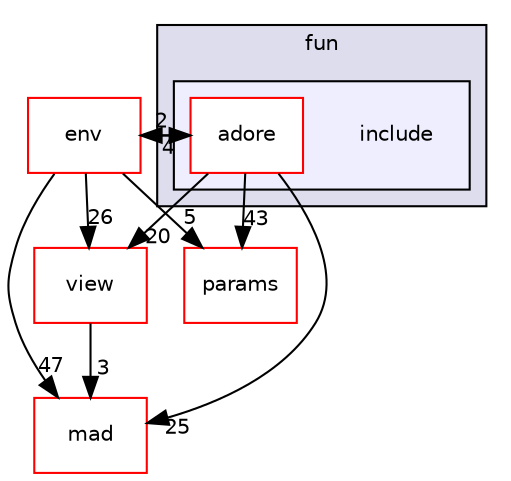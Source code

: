 digraph "/home/fascar/temp/adore/libadore/libadore/adore/fun/include" {
  compound=true
  node [ fontsize="10", fontname="Helvetica"];
  edge [ labelfontsize="10", labelfontname="Helvetica"];
  subgraph clusterdir_649591276c0eecc8bf797bbe7897dd04 {
    graph [ bgcolor="#ddddee", pencolor="black", label="fun" fontname="Helvetica", fontsize="10", URL="dir_649591276c0eecc8bf797bbe7897dd04.html"]
  subgraph clusterdir_1c9e2ebb94a392b955ee65bcbee8dfb9 {
    graph [ bgcolor="#eeeeff", pencolor="black", label="" URL="dir_1c9e2ebb94a392b955ee65bcbee8dfb9.html"];
    dir_1c9e2ebb94a392b955ee65bcbee8dfb9 [shape=plaintext label="include"];
  dir_edbf624f0ba1311e9b305f8b94d34290 [shape=box label="adore" fillcolor="white" style="filled" color="red" URL="dir_edbf624f0ba1311e9b305f8b94d34290.html"];
  }
  }
  dir_a021c6ba58a8e5129fddf49c0e1c61e7 [shape=box label="view" fillcolor="white" style="filled" color="red" URL="dir_a021c6ba58a8e5129fddf49c0e1c61e7.html"];
  dir_dd24209da890e557508ac1b6831a5bf7 [shape=box label="mad" fillcolor="white" style="filled" color="red" URL="dir_dd24209da890e557508ac1b6831a5bf7.html"];
  dir_e67924bcc0fa25173e6cb07f4c4f7f25 [shape=box label="env" fillcolor="white" style="filled" color="red" URL="dir_e67924bcc0fa25173e6cb07f4c4f7f25.html"];
  dir_f3d637d0f75736c37b2f136afab12125 [shape=box label="params" fillcolor="white" style="filled" color="red" URL="dir_f3d637d0f75736c37b2f136afab12125.html"];
  dir_a021c6ba58a8e5129fddf49c0e1c61e7->dir_dd24209da890e557508ac1b6831a5bf7 [headlabel="3", labeldistance=1.5 headhref="dir_000061_000092.html"];
  dir_e67924bcc0fa25173e6cb07f4c4f7f25->dir_a021c6ba58a8e5129fddf49c0e1c61e7 [headlabel="26", labeldistance=1.5 headhref="dir_000044_000061.html"];
  dir_e67924bcc0fa25173e6cb07f4c4f7f25->dir_dd24209da890e557508ac1b6831a5bf7 [headlabel="47", labeldistance=1.5 headhref="dir_000044_000092.html"];
  dir_e67924bcc0fa25173e6cb07f4c4f7f25->dir_f3d637d0f75736c37b2f136afab12125 [headlabel="5", labeldistance=1.5 headhref="dir_000044_000052.html"];
  dir_e67924bcc0fa25173e6cb07f4c4f7f25->dir_edbf624f0ba1311e9b305f8b94d34290 [headlabel="2", labeldistance=1.5 headhref="dir_000044_000050.html"];
  dir_edbf624f0ba1311e9b305f8b94d34290->dir_dd24209da890e557508ac1b6831a5bf7 [headlabel="25", labeldistance=1.5 headhref="dir_000050_000092.html"];
  dir_edbf624f0ba1311e9b305f8b94d34290->dir_f3d637d0f75736c37b2f136afab12125 [headlabel="43", labeldistance=1.5 headhref="dir_000050_000052.html"];
  dir_edbf624f0ba1311e9b305f8b94d34290->dir_e67924bcc0fa25173e6cb07f4c4f7f25 [headlabel="4", labeldistance=1.5 headhref="dir_000050_000044.html"];
  dir_edbf624f0ba1311e9b305f8b94d34290->dir_a021c6ba58a8e5129fddf49c0e1c61e7 [headlabel="20", labeldistance=1.5 headhref="dir_000050_000061.html"];
}

